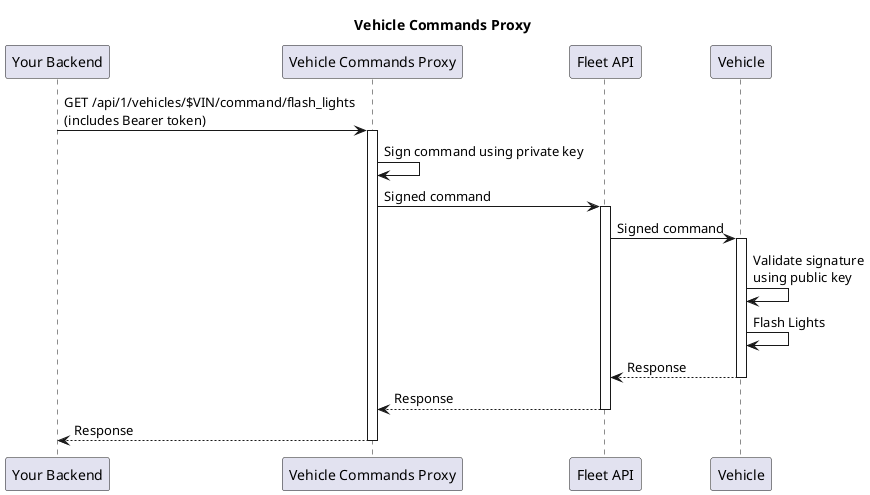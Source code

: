 @startuml
title Vehicle Commands Proxy
 
"Your Backend" -> "Vehicle Commands Proxy": GET /api/1/vehicles/$VIN/command/flash_lights\n(includes Bearer token)
activate "Vehicle Commands Proxy"
"Vehicle Commands Proxy" -> "Vehicle Commands Proxy": Sign command using private key
 
"Vehicle Commands Proxy" -> "Fleet API": Signed command
activate "Fleet API"
 
"Fleet API" -> Vehicle: Signed command
activate Vehicle
Vehicle -> Vehicle: Validate signature\nusing public key
Vehicle -> Vehicle: Flash Lights
Vehicle --> "Fleet API": Response
deactivate Vehicle
 
"Fleet API" --> "Vehicle Commands Proxy": Response
deactivate "Fleet API"
 
"Vehicle Commands Proxy" --> "Your Backend": Response
deactivate "Vehicle Commands Proxy"
@enduml
